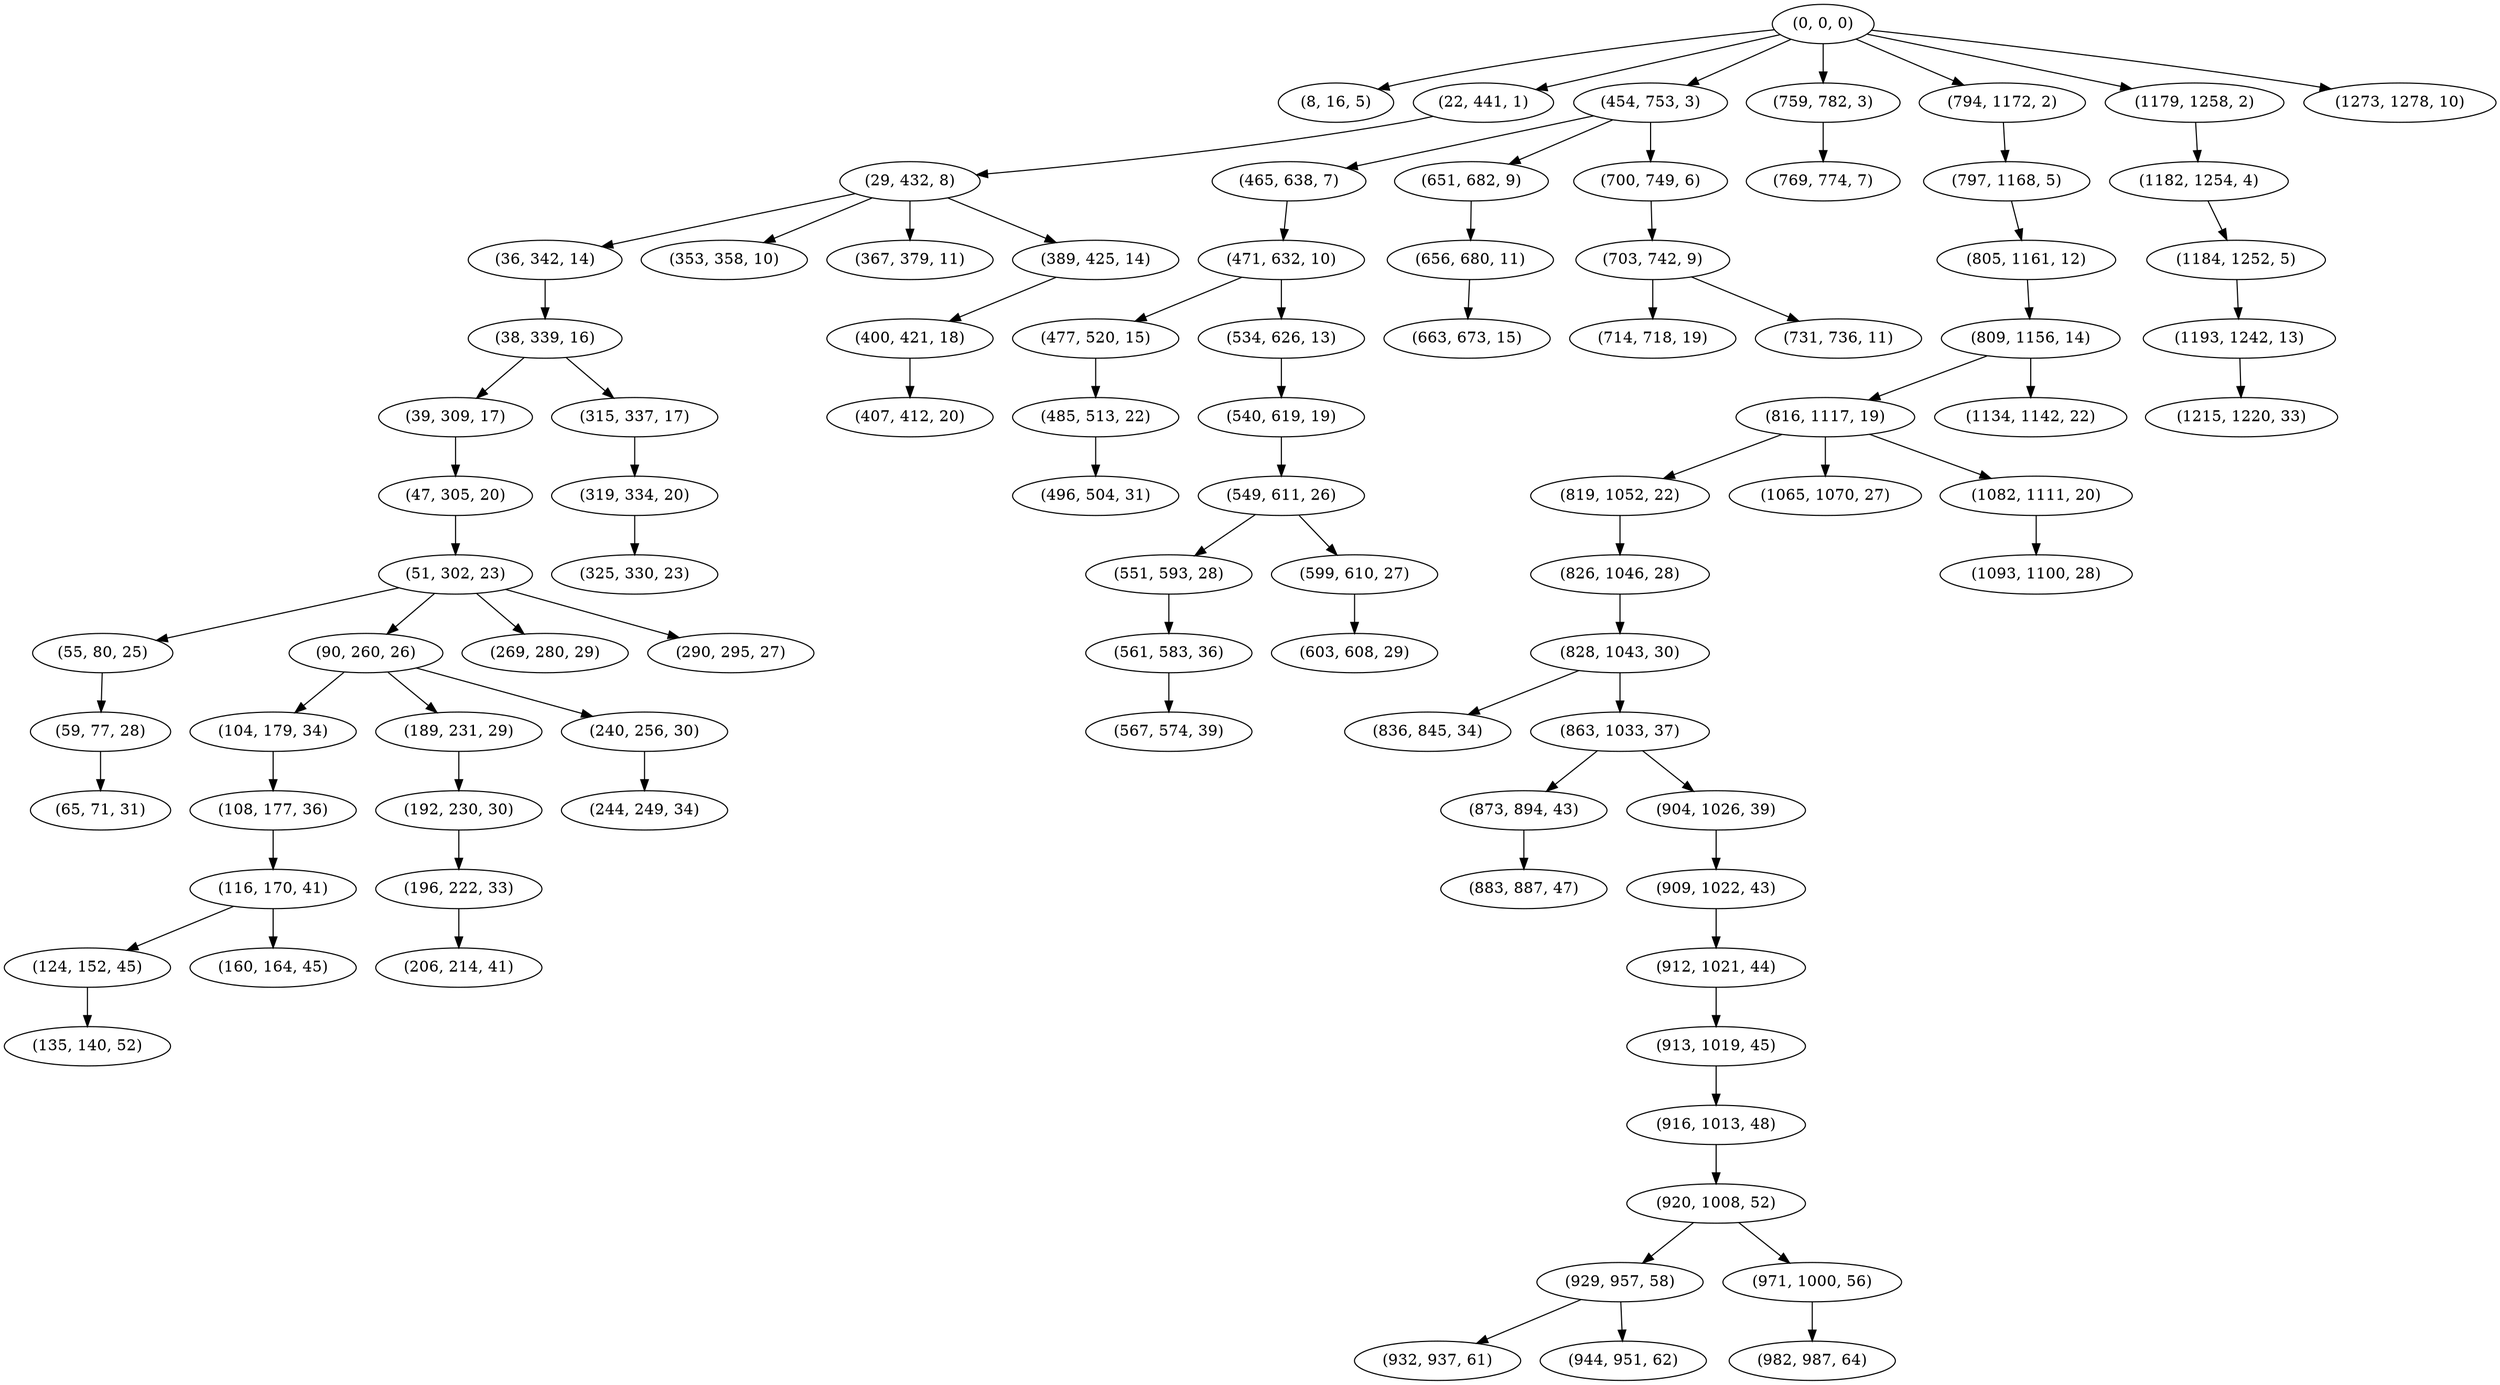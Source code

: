 digraph tree {
    "(0, 0, 0)";
    "(8, 16, 5)";
    "(22, 441, 1)";
    "(29, 432, 8)";
    "(36, 342, 14)";
    "(38, 339, 16)";
    "(39, 309, 17)";
    "(47, 305, 20)";
    "(51, 302, 23)";
    "(55, 80, 25)";
    "(59, 77, 28)";
    "(65, 71, 31)";
    "(90, 260, 26)";
    "(104, 179, 34)";
    "(108, 177, 36)";
    "(116, 170, 41)";
    "(124, 152, 45)";
    "(135, 140, 52)";
    "(160, 164, 45)";
    "(189, 231, 29)";
    "(192, 230, 30)";
    "(196, 222, 33)";
    "(206, 214, 41)";
    "(240, 256, 30)";
    "(244, 249, 34)";
    "(269, 280, 29)";
    "(290, 295, 27)";
    "(315, 337, 17)";
    "(319, 334, 20)";
    "(325, 330, 23)";
    "(353, 358, 10)";
    "(367, 379, 11)";
    "(389, 425, 14)";
    "(400, 421, 18)";
    "(407, 412, 20)";
    "(454, 753, 3)";
    "(465, 638, 7)";
    "(471, 632, 10)";
    "(477, 520, 15)";
    "(485, 513, 22)";
    "(496, 504, 31)";
    "(534, 626, 13)";
    "(540, 619, 19)";
    "(549, 611, 26)";
    "(551, 593, 28)";
    "(561, 583, 36)";
    "(567, 574, 39)";
    "(599, 610, 27)";
    "(603, 608, 29)";
    "(651, 682, 9)";
    "(656, 680, 11)";
    "(663, 673, 15)";
    "(700, 749, 6)";
    "(703, 742, 9)";
    "(714, 718, 19)";
    "(731, 736, 11)";
    "(759, 782, 3)";
    "(769, 774, 7)";
    "(794, 1172, 2)";
    "(797, 1168, 5)";
    "(805, 1161, 12)";
    "(809, 1156, 14)";
    "(816, 1117, 19)";
    "(819, 1052, 22)";
    "(826, 1046, 28)";
    "(828, 1043, 30)";
    "(836, 845, 34)";
    "(863, 1033, 37)";
    "(873, 894, 43)";
    "(883, 887, 47)";
    "(904, 1026, 39)";
    "(909, 1022, 43)";
    "(912, 1021, 44)";
    "(913, 1019, 45)";
    "(916, 1013, 48)";
    "(920, 1008, 52)";
    "(929, 957, 58)";
    "(932, 937, 61)";
    "(944, 951, 62)";
    "(971, 1000, 56)";
    "(982, 987, 64)";
    "(1065, 1070, 27)";
    "(1082, 1111, 20)";
    "(1093, 1100, 28)";
    "(1134, 1142, 22)";
    "(1179, 1258, 2)";
    "(1182, 1254, 4)";
    "(1184, 1252, 5)";
    "(1193, 1242, 13)";
    "(1215, 1220, 33)";
    "(1273, 1278, 10)";
    "(0, 0, 0)" -> "(8, 16, 5)";
    "(0, 0, 0)" -> "(22, 441, 1)";
    "(0, 0, 0)" -> "(454, 753, 3)";
    "(0, 0, 0)" -> "(759, 782, 3)";
    "(0, 0, 0)" -> "(794, 1172, 2)";
    "(0, 0, 0)" -> "(1179, 1258, 2)";
    "(0, 0, 0)" -> "(1273, 1278, 10)";
    "(22, 441, 1)" -> "(29, 432, 8)";
    "(29, 432, 8)" -> "(36, 342, 14)";
    "(29, 432, 8)" -> "(353, 358, 10)";
    "(29, 432, 8)" -> "(367, 379, 11)";
    "(29, 432, 8)" -> "(389, 425, 14)";
    "(36, 342, 14)" -> "(38, 339, 16)";
    "(38, 339, 16)" -> "(39, 309, 17)";
    "(38, 339, 16)" -> "(315, 337, 17)";
    "(39, 309, 17)" -> "(47, 305, 20)";
    "(47, 305, 20)" -> "(51, 302, 23)";
    "(51, 302, 23)" -> "(55, 80, 25)";
    "(51, 302, 23)" -> "(90, 260, 26)";
    "(51, 302, 23)" -> "(269, 280, 29)";
    "(51, 302, 23)" -> "(290, 295, 27)";
    "(55, 80, 25)" -> "(59, 77, 28)";
    "(59, 77, 28)" -> "(65, 71, 31)";
    "(90, 260, 26)" -> "(104, 179, 34)";
    "(90, 260, 26)" -> "(189, 231, 29)";
    "(90, 260, 26)" -> "(240, 256, 30)";
    "(104, 179, 34)" -> "(108, 177, 36)";
    "(108, 177, 36)" -> "(116, 170, 41)";
    "(116, 170, 41)" -> "(124, 152, 45)";
    "(116, 170, 41)" -> "(160, 164, 45)";
    "(124, 152, 45)" -> "(135, 140, 52)";
    "(189, 231, 29)" -> "(192, 230, 30)";
    "(192, 230, 30)" -> "(196, 222, 33)";
    "(196, 222, 33)" -> "(206, 214, 41)";
    "(240, 256, 30)" -> "(244, 249, 34)";
    "(315, 337, 17)" -> "(319, 334, 20)";
    "(319, 334, 20)" -> "(325, 330, 23)";
    "(389, 425, 14)" -> "(400, 421, 18)";
    "(400, 421, 18)" -> "(407, 412, 20)";
    "(454, 753, 3)" -> "(465, 638, 7)";
    "(454, 753, 3)" -> "(651, 682, 9)";
    "(454, 753, 3)" -> "(700, 749, 6)";
    "(465, 638, 7)" -> "(471, 632, 10)";
    "(471, 632, 10)" -> "(477, 520, 15)";
    "(471, 632, 10)" -> "(534, 626, 13)";
    "(477, 520, 15)" -> "(485, 513, 22)";
    "(485, 513, 22)" -> "(496, 504, 31)";
    "(534, 626, 13)" -> "(540, 619, 19)";
    "(540, 619, 19)" -> "(549, 611, 26)";
    "(549, 611, 26)" -> "(551, 593, 28)";
    "(549, 611, 26)" -> "(599, 610, 27)";
    "(551, 593, 28)" -> "(561, 583, 36)";
    "(561, 583, 36)" -> "(567, 574, 39)";
    "(599, 610, 27)" -> "(603, 608, 29)";
    "(651, 682, 9)" -> "(656, 680, 11)";
    "(656, 680, 11)" -> "(663, 673, 15)";
    "(700, 749, 6)" -> "(703, 742, 9)";
    "(703, 742, 9)" -> "(714, 718, 19)";
    "(703, 742, 9)" -> "(731, 736, 11)";
    "(759, 782, 3)" -> "(769, 774, 7)";
    "(794, 1172, 2)" -> "(797, 1168, 5)";
    "(797, 1168, 5)" -> "(805, 1161, 12)";
    "(805, 1161, 12)" -> "(809, 1156, 14)";
    "(809, 1156, 14)" -> "(816, 1117, 19)";
    "(809, 1156, 14)" -> "(1134, 1142, 22)";
    "(816, 1117, 19)" -> "(819, 1052, 22)";
    "(816, 1117, 19)" -> "(1065, 1070, 27)";
    "(816, 1117, 19)" -> "(1082, 1111, 20)";
    "(819, 1052, 22)" -> "(826, 1046, 28)";
    "(826, 1046, 28)" -> "(828, 1043, 30)";
    "(828, 1043, 30)" -> "(836, 845, 34)";
    "(828, 1043, 30)" -> "(863, 1033, 37)";
    "(863, 1033, 37)" -> "(873, 894, 43)";
    "(863, 1033, 37)" -> "(904, 1026, 39)";
    "(873, 894, 43)" -> "(883, 887, 47)";
    "(904, 1026, 39)" -> "(909, 1022, 43)";
    "(909, 1022, 43)" -> "(912, 1021, 44)";
    "(912, 1021, 44)" -> "(913, 1019, 45)";
    "(913, 1019, 45)" -> "(916, 1013, 48)";
    "(916, 1013, 48)" -> "(920, 1008, 52)";
    "(920, 1008, 52)" -> "(929, 957, 58)";
    "(920, 1008, 52)" -> "(971, 1000, 56)";
    "(929, 957, 58)" -> "(932, 937, 61)";
    "(929, 957, 58)" -> "(944, 951, 62)";
    "(971, 1000, 56)" -> "(982, 987, 64)";
    "(1082, 1111, 20)" -> "(1093, 1100, 28)";
    "(1179, 1258, 2)" -> "(1182, 1254, 4)";
    "(1182, 1254, 4)" -> "(1184, 1252, 5)";
    "(1184, 1252, 5)" -> "(1193, 1242, 13)";
    "(1193, 1242, 13)" -> "(1215, 1220, 33)";
}
